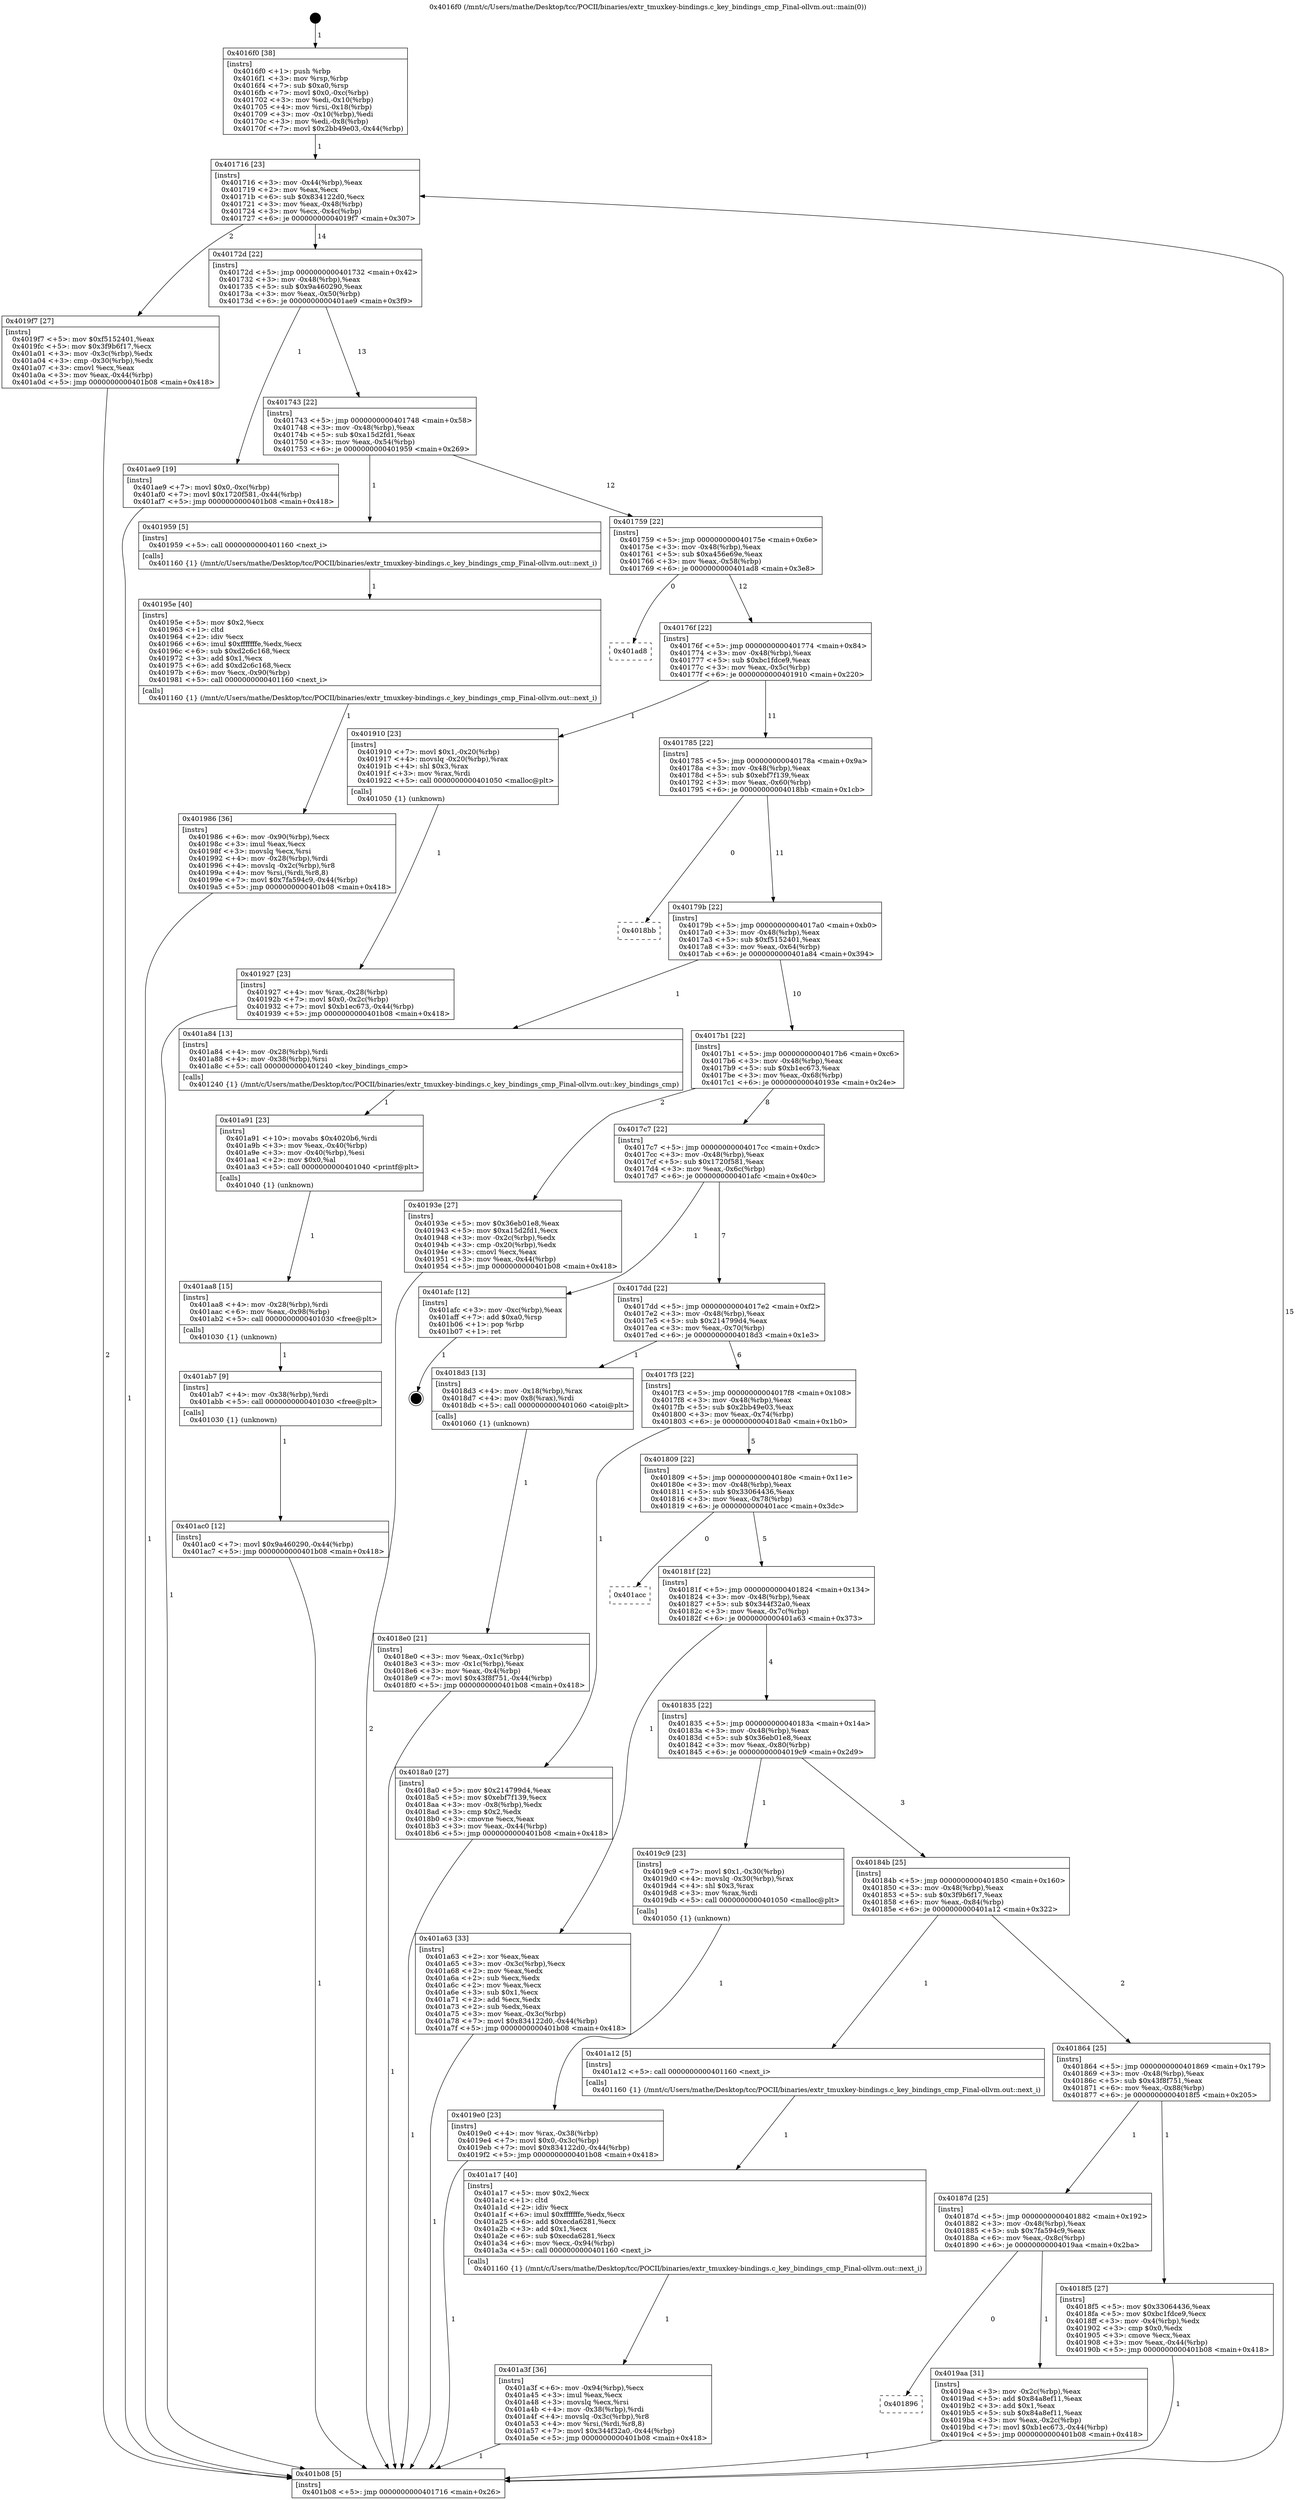 digraph "0x4016f0" {
  label = "0x4016f0 (/mnt/c/Users/mathe/Desktop/tcc/POCII/binaries/extr_tmuxkey-bindings.c_key_bindings_cmp_Final-ollvm.out::main(0))"
  labelloc = "t"
  node[shape=record]

  Entry [label="",width=0.3,height=0.3,shape=circle,fillcolor=black,style=filled]
  "0x401716" [label="{
     0x401716 [23]\l
     | [instrs]\l
     &nbsp;&nbsp;0x401716 \<+3\>: mov -0x44(%rbp),%eax\l
     &nbsp;&nbsp;0x401719 \<+2\>: mov %eax,%ecx\l
     &nbsp;&nbsp;0x40171b \<+6\>: sub $0x834122d0,%ecx\l
     &nbsp;&nbsp;0x401721 \<+3\>: mov %eax,-0x48(%rbp)\l
     &nbsp;&nbsp;0x401724 \<+3\>: mov %ecx,-0x4c(%rbp)\l
     &nbsp;&nbsp;0x401727 \<+6\>: je 00000000004019f7 \<main+0x307\>\l
  }"]
  "0x4019f7" [label="{
     0x4019f7 [27]\l
     | [instrs]\l
     &nbsp;&nbsp;0x4019f7 \<+5\>: mov $0xf5152401,%eax\l
     &nbsp;&nbsp;0x4019fc \<+5\>: mov $0x3f9b6f17,%ecx\l
     &nbsp;&nbsp;0x401a01 \<+3\>: mov -0x3c(%rbp),%edx\l
     &nbsp;&nbsp;0x401a04 \<+3\>: cmp -0x30(%rbp),%edx\l
     &nbsp;&nbsp;0x401a07 \<+3\>: cmovl %ecx,%eax\l
     &nbsp;&nbsp;0x401a0a \<+3\>: mov %eax,-0x44(%rbp)\l
     &nbsp;&nbsp;0x401a0d \<+5\>: jmp 0000000000401b08 \<main+0x418\>\l
  }"]
  "0x40172d" [label="{
     0x40172d [22]\l
     | [instrs]\l
     &nbsp;&nbsp;0x40172d \<+5\>: jmp 0000000000401732 \<main+0x42\>\l
     &nbsp;&nbsp;0x401732 \<+3\>: mov -0x48(%rbp),%eax\l
     &nbsp;&nbsp;0x401735 \<+5\>: sub $0x9a460290,%eax\l
     &nbsp;&nbsp;0x40173a \<+3\>: mov %eax,-0x50(%rbp)\l
     &nbsp;&nbsp;0x40173d \<+6\>: je 0000000000401ae9 \<main+0x3f9\>\l
  }"]
  Exit [label="",width=0.3,height=0.3,shape=circle,fillcolor=black,style=filled,peripheries=2]
  "0x401ae9" [label="{
     0x401ae9 [19]\l
     | [instrs]\l
     &nbsp;&nbsp;0x401ae9 \<+7\>: movl $0x0,-0xc(%rbp)\l
     &nbsp;&nbsp;0x401af0 \<+7\>: movl $0x1720f581,-0x44(%rbp)\l
     &nbsp;&nbsp;0x401af7 \<+5\>: jmp 0000000000401b08 \<main+0x418\>\l
  }"]
  "0x401743" [label="{
     0x401743 [22]\l
     | [instrs]\l
     &nbsp;&nbsp;0x401743 \<+5\>: jmp 0000000000401748 \<main+0x58\>\l
     &nbsp;&nbsp;0x401748 \<+3\>: mov -0x48(%rbp),%eax\l
     &nbsp;&nbsp;0x40174b \<+5\>: sub $0xa15d2fd1,%eax\l
     &nbsp;&nbsp;0x401750 \<+3\>: mov %eax,-0x54(%rbp)\l
     &nbsp;&nbsp;0x401753 \<+6\>: je 0000000000401959 \<main+0x269\>\l
  }"]
  "0x401ac0" [label="{
     0x401ac0 [12]\l
     | [instrs]\l
     &nbsp;&nbsp;0x401ac0 \<+7\>: movl $0x9a460290,-0x44(%rbp)\l
     &nbsp;&nbsp;0x401ac7 \<+5\>: jmp 0000000000401b08 \<main+0x418\>\l
  }"]
  "0x401959" [label="{
     0x401959 [5]\l
     | [instrs]\l
     &nbsp;&nbsp;0x401959 \<+5\>: call 0000000000401160 \<next_i\>\l
     | [calls]\l
     &nbsp;&nbsp;0x401160 \{1\} (/mnt/c/Users/mathe/Desktop/tcc/POCII/binaries/extr_tmuxkey-bindings.c_key_bindings_cmp_Final-ollvm.out::next_i)\l
  }"]
  "0x401759" [label="{
     0x401759 [22]\l
     | [instrs]\l
     &nbsp;&nbsp;0x401759 \<+5\>: jmp 000000000040175e \<main+0x6e\>\l
     &nbsp;&nbsp;0x40175e \<+3\>: mov -0x48(%rbp),%eax\l
     &nbsp;&nbsp;0x401761 \<+5\>: sub $0xa456e69e,%eax\l
     &nbsp;&nbsp;0x401766 \<+3\>: mov %eax,-0x58(%rbp)\l
     &nbsp;&nbsp;0x401769 \<+6\>: je 0000000000401ad8 \<main+0x3e8\>\l
  }"]
  "0x401ab7" [label="{
     0x401ab7 [9]\l
     | [instrs]\l
     &nbsp;&nbsp;0x401ab7 \<+4\>: mov -0x38(%rbp),%rdi\l
     &nbsp;&nbsp;0x401abb \<+5\>: call 0000000000401030 \<free@plt\>\l
     | [calls]\l
     &nbsp;&nbsp;0x401030 \{1\} (unknown)\l
  }"]
  "0x401ad8" [label="{
     0x401ad8\l
  }", style=dashed]
  "0x40176f" [label="{
     0x40176f [22]\l
     | [instrs]\l
     &nbsp;&nbsp;0x40176f \<+5\>: jmp 0000000000401774 \<main+0x84\>\l
     &nbsp;&nbsp;0x401774 \<+3\>: mov -0x48(%rbp),%eax\l
     &nbsp;&nbsp;0x401777 \<+5\>: sub $0xbc1fdce9,%eax\l
     &nbsp;&nbsp;0x40177c \<+3\>: mov %eax,-0x5c(%rbp)\l
     &nbsp;&nbsp;0x40177f \<+6\>: je 0000000000401910 \<main+0x220\>\l
  }"]
  "0x401aa8" [label="{
     0x401aa8 [15]\l
     | [instrs]\l
     &nbsp;&nbsp;0x401aa8 \<+4\>: mov -0x28(%rbp),%rdi\l
     &nbsp;&nbsp;0x401aac \<+6\>: mov %eax,-0x98(%rbp)\l
     &nbsp;&nbsp;0x401ab2 \<+5\>: call 0000000000401030 \<free@plt\>\l
     | [calls]\l
     &nbsp;&nbsp;0x401030 \{1\} (unknown)\l
  }"]
  "0x401910" [label="{
     0x401910 [23]\l
     | [instrs]\l
     &nbsp;&nbsp;0x401910 \<+7\>: movl $0x1,-0x20(%rbp)\l
     &nbsp;&nbsp;0x401917 \<+4\>: movslq -0x20(%rbp),%rax\l
     &nbsp;&nbsp;0x40191b \<+4\>: shl $0x3,%rax\l
     &nbsp;&nbsp;0x40191f \<+3\>: mov %rax,%rdi\l
     &nbsp;&nbsp;0x401922 \<+5\>: call 0000000000401050 \<malloc@plt\>\l
     | [calls]\l
     &nbsp;&nbsp;0x401050 \{1\} (unknown)\l
  }"]
  "0x401785" [label="{
     0x401785 [22]\l
     | [instrs]\l
     &nbsp;&nbsp;0x401785 \<+5\>: jmp 000000000040178a \<main+0x9a\>\l
     &nbsp;&nbsp;0x40178a \<+3\>: mov -0x48(%rbp),%eax\l
     &nbsp;&nbsp;0x40178d \<+5\>: sub $0xebf7f139,%eax\l
     &nbsp;&nbsp;0x401792 \<+3\>: mov %eax,-0x60(%rbp)\l
     &nbsp;&nbsp;0x401795 \<+6\>: je 00000000004018bb \<main+0x1cb\>\l
  }"]
  "0x401a91" [label="{
     0x401a91 [23]\l
     | [instrs]\l
     &nbsp;&nbsp;0x401a91 \<+10\>: movabs $0x4020b6,%rdi\l
     &nbsp;&nbsp;0x401a9b \<+3\>: mov %eax,-0x40(%rbp)\l
     &nbsp;&nbsp;0x401a9e \<+3\>: mov -0x40(%rbp),%esi\l
     &nbsp;&nbsp;0x401aa1 \<+2\>: mov $0x0,%al\l
     &nbsp;&nbsp;0x401aa3 \<+5\>: call 0000000000401040 \<printf@plt\>\l
     | [calls]\l
     &nbsp;&nbsp;0x401040 \{1\} (unknown)\l
  }"]
  "0x4018bb" [label="{
     0x4018bb\l
  }", style=dashed]
  "0x40179b" [label="{
     0x40179b [22]\l
     | [instrs]\l
     &nbsp;&nbsp;0x40179b \<+5\>: jmp 00000000004017a0 \<main+0xb0\>\l
     &nbsp;&nbsp;0x4017a0 \<+3\>: mov -0x48(%rbp),%eax\l
     &nbsp;&nbsp;0x4017a3 \<+5\>: sub $0xf5152401,%eax\l
     &nbsp;&nbsp;0x4017a8 \<+3\>: mov %eax,-0x64(%rbp)\l
     &nbsp;&nbsp;0x4017ab \<+6\>: je 0000000000401a84 \<main+0x394\>\l
  }"]
  "0x401a3f" [label="{
     0x401a3f [36]\l
     | [instrs]\l
     &nbsp;&nbsp;0x401a3f \<+6\>: mov -0x94(%rbp),%ecx\l
     &nbsp;&nbsp;0x401a45 \<+3\>: imul %eax,%ecx\l
     &nbsp;&nbsp;0x401a48 \<+3\>: movslq %ecx,%rsi\l
     &nbsp;&nbsp;0x401a4b \<+4\>: mov -0x38(%rbp),%rdi\l
     &nbsp;&nbsp;0x401a4f \<+4\>: movslq -0x3c(%rbp),%r8\l
     &nbsp;&nbsp;0x401a53 \<+4\>: mov %rsi,(%rdi,%r8,8)\l
     &nbsp;&nbsp;0x401a57 \<+7\>: movl $0x344f32a0,-0x44(%rbp)\l
     &nbsp;&nbsp;0x401a5e \<+5\>: jmp 0000000000401b08 \<main+0x418\>\l
  }"]
  "0x401a84" [label="{
     0x401a84 [13]\l
     | [instrs]\l
     &nbsp;&nbsp;0x401a84 \<+4\>: mov -0x28(%rbp),%rdi\l
     &nbsp;&nbsp;0x401a88 \<+4\>: mov -0x38(%rbp),%rsi\l
     &nbsp;&nbsp;0x401a8c \<+5\>: call 0000000000401240 \<key_bindings_cmp\>\l
     | [calls]\l
     &nbsp;&nbsp;0x401240 \{1\} (/mnt/c/Users/mathe/Desktop/tcc/POCII/binaries/extr_tmuxkey-bindings.c_key_bindings_cmp_Final-ollvm.out::key_bindings_cmp)\l
  }"]
  "0x4017b1" [label="{
     0x4017b1 [22]\l
     | [instrs]\l
     &nbsp;&nbsp;0x4017b1 \<+5\>: jmp 00000000004017b6 \<main+0xc6\>\l
     &nbsp;&nbsp;0x4017b6 \<+3\>: mov -0x48(%rbp),%eax\l
     &nbsp;&nbsp;0x4017b9 \<+5\>: sub $0xb1ec673,%eax\l
     &nbsp;&nbsp;0x4017be \<+3\>: mov %eax,-0x68(%rbp)\l
     &nbsp;&nbsp;0x4017c1 \<+6\>: je 000000000040193e \<main+0x24e\>\l
  }"]
  "0x401a17" [label="{
     0x401a17 [40]\l
     | [instrs]\l
     &nbsp;&nbsp;0x401a17 \<+5\>: mov $0x2,%ecx\l
     &nbsp;&nbsp;0x401a1c \<+1\>: cltd\l
     &nbsp;&nbsp;0x401a1d \<+2\>: idiv %ecx\l
     &nbsp;&nbsp;0x401a1f \<+6\>: imul $0xfffffffe,%edx,%ecx\l
     &nbsp;&nbsp;0x401a25 \<+6\>: add $0xecda6281,%ecx\l
     &nbsp;&nbsp;0x401a2b \<+3\>: add $0x1,%ecx\l
     &nbsp;&nbsp;0x401a2e \<+6\>: sub $0xecda6281,%ecx\l
     &nbsp;&nbsp;0x401a34 \<+6\>: mov %ecx,-0x94(%rbp)\l
     &nbsp;&nbsp;0x401a3a \<+5\>: call 0000000000401160 \<next_i\>\l
     | [calls]\l
     &nbsp;&nbsp;0x401160 \{1\} (/mnt/c/Users/mathe/Desktop/tcc/POCII/binaries/extr_tmuxkey-bindings.c_key_bindings_cmp_Final-ollvm.out::next_i)\l
  }"]
  "0x40193e" [label="{
     0x40193e [27]\l
     | [instrs]\l
     &nbsp;&nbsp;0x40193e \<+5\>: mov $0x36eb01e8,%eax\l
     &nbsp;&nbsp;0x401943 \<+5\>: mov $0xa15d2fd1,%ecx\l
     &nbsp;&nbsp;0x401948 \<+3\>: mov -0x2c(%rbp),%edx\l
     &nbsp;&nbsp;0x40194b \<+3\>: cmp -0x20(%rbp),%edx\l
     &nbsp;&nbsp;0x40194e \<+3\>: cmovl %ecx,%eax\l
     &nbsp;&nbsp;0x401951 \<+3\>: mov %eax,-0x44(%rbp)\l
     &nbsp;&nbsp;0x401954 \<+5\>: jmp 0000000000401b08 \<main+0x418\>\l
  }"]
  "0x4017c7" [label="{
     0x4017c7 [22]\l
     | [instrs]\l
     &nbsp;&nbsp;0x4017c7 \<+5\>: jmp 00000000004017cc \<main+0xdc\>\l
     &nbsp;&nbsp;0x4017cc \<+3\>: mov -0x48(%rbp),%eax\l
     &nbsp;&nbsp;0x4017cf \<+5\>: sub $0x1720f581,%eax\l
     &nbsp;&nbsp;0x4017d4 \<+3\>: mov %eax,-0x6c(%rbp)\l
     &nbsp;&nbsp;0x4017d7 \<+6\>: je 0000000000401afc \<main+0x40c\>\l
  }"]
  "0x4019e0" [label="{
     0x4019e0 [23]\l
     | [instrs]\l
     &nbsp;&nbsp;0x4019e0 \<+4\>: mov %rax,-0x38(%rbp)\l
     &nbsp;&nbsp;0x4019e4 \<+7\>: movl $0x0,-0x3c(%rbp)\l
     &nbsp;&nbsp;0x4019eb \<+7\>: movl $0x834122d0,-0x44(%rbp)\l
     &nbsp;&nbsp;0x4019f2 \<+5\>: jmp 0000000000401b08 \<main+0x418\>\l
  }"]
  "0x401afc" [label="{
     0x401afc [12]\l
     | [instrs]\l
     &nbsp;&nbsp;0x401afc \<+3\>: mov -0xc(%rbp),%eax\l
     &nbsp;&nbsp;0x401aff \<+7\>: add $0xa0,%rsp\l
     &nbsp;&nbsp;0x401b06 \<+1\>: pop %rbp\l
     &nbsp;&nbsp;0x401b07 \<+1\>: ret\l
  }"]
  "0x4017dd" [label="{
     0x4017dd [22]\l
     | [instrs]\l
     &nbsp;&nbsp;0x4017dd \<+5\>: jmp 00000000004017e2 \<main+0xf2\>\l
     &nbsp;&nbsp;0x4017e2 \<+3\>: mov -0x48(%rbp),%eax\l
     &nbsp;&nbsp;0x4017e5 \<+5\>: sub $0x214799d4,%eax\l
     &nbsp;&nbsp;0x4017ea \<+3\>: mov %eax,-0x70(%rbp)\l
     &nbsp;&nbsp;0x4017ed \<+6\>: je 00000000004018d3 \<main+0x1e3\>\l
  }"]
  "0x401896" [label="{
     0x401896\l
  }", style=dashed]
  "0x4018d3" [label="{
     0x4018d3 [13]\l
     | [instrs]\l
     &nbsp;&nbsp;0x4018d3 \<+4\>: mov -0x18(%rbp),%rax\l
     &nbsp;&nbsp;0x4018d7 \<+4\>: mov 0x8(%rax),%rdi\l
     &nbsp;&nbsp;0x4018db \<+5\>: call 0000000000401060 \<atoi@plt\>\l
     | [calls]\l
     &nbsp;&nbsp;0x401060 \{1\} (unknown)\l
  }"]
  "0x4017f3" [label="{
     0x4017f3 [22]\l
     | [instrs]\l
     &nbsp;&nbsp;0x4017f3 \<+5\>: jmp 00000000004017f8 \<main+0x108\>\l
     &nbsp;&nbsp;0x4017f8 \<+3\>: mov -0x48(%rbp),%eax\l
     &nbsp;&nbsp;0x4017fb \<+5\>: sub $0x2bb49e03,%eax\l
     &nbsp;&nbsp;0x401800 \<+3\>: mov %eax,-0x74(%rbp)\l
     &nbsp;&nbsp;0x401803 \<+6\>: je 00000000004018a0 \<main+0x1b0\>\l
  }"]
  "0x4019aa" [label="{
     0x4019aa [31]\l
     | [instrs]\l
     &nbsp;&nbsp;0x4019aa \<+3\>: mov -0x2c(%rbp),%eax\l
     &nbsp;&nbsp;0x4019ad \<+5\>: add $0x84a8ef11,%eax\l
     &nbsp;&nbsp;0x4019b2 \<+3\>: add $0x1,%eax\l
     &nbsp;&nbsp;0x4019b5 \<+5\>: sub $0x84a8ef11,%eax\l
     &nbsp;&nbsp;0x4019ba \<+3\>: mov %eax,-0x2c(%rbp)\l
     &nbsp;&nbsp;0x4019bd \<+7\>: movl $0xb1ec673,-0x44(%rbp)\l
     &nbsp;&nbsp;0x4019c4 \<+5\>: jmp 0000000000401b08 \<main+0x418\>\l
  }"]
  "0x4018a0" [label="{
     0x4018a0 [27]\l
     | [instrs]\l
     &nbsp;&nbsp;0x4018a0 \<+5\>: mov $0x214799d4,%eax\l
     &nbsp;&nbsp;0x4018a5 \<+5\>: mov $0xebf7f139,%ecx\l
     &nbsp;&nbsp;0x4018aa \<+3\>: mov -0x8(%rbp),%edx\l
     &nbsp;&nbsp;0x4018ad \<+3\>: cmp $0x2,%edx\l
     &nbsp;&nbsp;0x4018b0 \<+3\>: cmovne %ecx,%eax\l
     &nbsp;&nbsp;0x4018b3 \<+3\>: mov %eax,-0x44(%rbp)\l
     &nbsp;&nbsp;0x4018b6 \<+5\>: jmp 0000000000401b08 \<main+0x418\>\l
  }"]
  "0x401809" [label="{
     0x401809 [22]\l
     | [instrs]\l
     &nbsp;&nbsp;0x401809 \<+5\>: jmp 000000000040180e \<main+0x11e\>\l
     &nbsp;&nbsp;0x40180e \<+3\>: mov -0x48(%rbp),%eax\l
     &nbsp;&nbsp;0x401811 \<+5\>: sub $0x33064436,%eax\l
     &nbsp;&nbsp;0x401816 \<+3\>: mov %eax,-0x78(%rbp)\l
     &nbsp;&nbsp;0x401819 \<+6\>: je 0000000000401acc \<main+0x3dc\>\l
  }"]
  "0x401b08" [label="{
     0x401b08 [5]\l
     | [instrs]\l
     &nbsp;&nbsp;0x401b08 \<+5\>: jmp 0000000000401716 \<main+0x26\>\l
  }"]
  "0x4016f0" [label="{
     0x4016f0 [38]\l
     | [instrs]\l
     &nbsp;&nbsp;0x4016f0 \<+1\>: push %rbp\l
     &nbsp;&nbsp;0x4016f1 \<+3\>: mov %rsp,%rbp\l
     &nbsp;&nbsp;0x4016f4 \<+7\>: sub $0xa0,%rsp\l
     &nbsp;&nbsp;0x4016fb \<+7\>: movl $0x0,-0xc(%rbp)\l
     &nbsp;&nbsp;0x401702 \<+3\>: mov %edi,-0x10(%rbp)\l
     &nbsp;&nbsp;0x401705 \<+4\>: mov %rsi,-0x18(%rbp)\l
     &nbsp;&nbsp;0x401709 \<+3\>: mov -0x10(%rbp),%edi\l
     &nbsp;&nbsp;0x40170c \<+3\>: mov %edi,-0x8(%rbp)\l
     &nbsp;&nbsp;0x40170f \<+7\>: movl $0x2bb49e03,-0x44(%rbp)\l
  }"]
  "0x4018e0" [label="{
     0x4018e0 [21]\l
     | [instrs]\l
     &nbsp;&nbsp;0x4018e0 \<+3\>: mov %eax,-0x1c(%rbp)\l
     &nbsp;&nbsp;0x4018e3 \<+3\>: mov -0x1c(%rbp),%eax\l
     &nbsp;&nbsp;0x4018e6 \<+3\>: mov %eax,-0x4(%rbp)\l
     &nbsp;&nbsp;0x4018e9 \<+7\>: movl $0x43f8f751,-0x44(%rbp)\l
     &nbsp;&nbsp;0x4018f0 \<+5\>: jmp 0000000000401b08 \<main+0x418\>\l
  }"]
  "0x401986" [label="{
     0x401986 [36]\l
     | [instrs]\l
     &nbsp;&nbsp;0x401986 \<+6\>: mov -0x90(%rbp),%ecx\l
     &nbsp;&nbsp;0x40198c \<+3\>: imul %eax,%ecx\l
     &nbsp;&nbsp;0x40198f \<+3\>: movslq %ecx,%rsi\l
     &nbsp;&nbsp;0x401992 \<+4\>: mov -0x28(%rbp),%rdi\l
     &nbsp;&nbsp;0x401996 \<+4\>: movslq -0x2c(%rbp),%r8\l
     &nbsp;&nbsp;0x40199a \<+4\>: mov %rsi,(%rdi,%r8,8)\l
     &nbsp;&nbsp;0x40199e \<+7\>: movl $0x7fa594c9,-0x44(%rbp)\l
     &nbsp;&nbsp;0x4019a5 \<+5\>: jmp 0000000000401b08 \<main+0x418\>\l
  }"]
  "0x401acc" [label="{
     0x401acc\l
  }", style=dashed]
  "0x40181f" [label="{
     0x40181f [22]\l
     | [instrs]\l
     &nbsp;&nbsp;0x40181f \<+5\>: jmp 0000000000401824 \<main+0x134\>\l
     &nbsp;&nbsp;0x401824 \<+3\>: mov -0x48(%rbp),%eax\l
     &nbsp;&nbsp;0x401827 \<+5\>: sub $0x344f32a0,%eax\l
     &nbsp;&nbsp;0x40182c \<+3\>: mov %eax,-0x7c(%rbp)\l
     &nbsp;&nbsp;0x40182f \<+6\>: je 0000000000401a63 \<main+0x373\>\l
  }"]
  "0x40195e" [label="{
     0x40195e [40]\l
     | [instrs]\l
     &nbsp;&nbsp;0x40195e \<+5\>: mov $0x2,%ecx\l
     &nbsp;&nbsp;0x401963 \<+1\>: cltd\l
     &nbsp;&nbsp;0x401964 \<+2\>: idiv %ecx\l
     &nbsp;&nbsp;0x401966 \<+6\>: imul $0xfffffffe,%edx,%ecx\l
     &nbsp;&nbsp;0x40196c \<+6\>: sub $0xd2c6c168,%ecx\l
     &nbsp;&nbsp;0x401972 \<+3\>: add $0x1,%ecx\l
     &nbsp;&nbsp;0x401975 \<+6\>: add $0xd2c6c168,%ecx\l
     &nbsp;&nbsp;0x40197b \<+6\>: mov %ecx,-0x90(%rbp)\l
     &nbsp;&nbsp;0x401981 \<+5\>: call 0000000000401160 \<next_i\>\l
     | [calls]\l
     &nbsp;&nbsp;0x401160 \{1\} (/mnt/c/Users/mathe/Desktop/tcc/POCII/binaries/extr_tmuxkey-bindings.c_key_bindings_cmp_Final-ollvm.out::next_i)\l
  }"]
  "0x401a63" [label="{
     0x401a63 [33]\l
     | [instrs]\l
     &nbsp;&nbsp;0x401a63 \<+2\>: xor %eax,%eax\l
     &nbsp;&nbsp;0x401a65 \<+3\>: mov -0x3c(%rbp),%ecx\l
     &nbsp;&nbsp;0x401a68 \<+2\>: mov %eax,%edx\l
     &nbsp;&nbsp;0x401a6a \<+2\>: sub %ecx,%edx\l
     &nbsp;&nbsp;0x401a6c \<+2\>: mov %eax,%ecx\l
     &nbsp;&nbsp;0x401a6e \<+3\>: sub $0x1,%ecx\l
     &nbsp;&nbsp;0x401a71 \<+2\>: add %ecx,%edx\l
     &nbsp;&nbsp;0x401a73 \<+2\>: sub %edx,%eax\l
     &nbsp;&nbsp;0x401a75 \<+3\>: mov %eax,-0x3c(%rbp)\l
     &nbsp;&nbsp;0x401a78 \<+7\>: movl $0x834122d0,-0x44(%rbp)\l
     &nbsp;&nbsp;0x401a7f \<+5\>: jmp 0000000000401b08 \<main+0x418\>\l
  }"]
  "0x401835" [label="{
     0x401835 [22]\l
     | [instrs]\l
     &nbsp;&nbsp;0x401835 \<+5\>: jmp 000000000040183a \<main+0x14a\>\l
     &nbsp;&nbsp;0x40183a \<+3\>: mov -0x48(%rbp),%eax\l
     &nbsp;&nbsp;0x40183d \<+5\>: sub $0x36eb01e8,%eax\l
     &nbsp;&nbsp;0x401842 \<+3\>: mov %eax,-0x80(%rbp)\l
     &nbsp;&nbsp;0x401845 \<+6\>: je 00000000004019c9 \<main+0x2d9\>\l
  }"]
  "0x401927" [label="{
     0x401927 [23]\l
     | [instrs]\l
     &nbsp;&nbsp;0x401927 \<+4\>: mov %rax,-0x28(%rbp)\l
     &nbsp;&nbsp;0x40192b \<+7\>: movl $0x0,-0x2c(%rbp)\l
     &nbsp;&nbsp;0x401932 \<+7\>: movl $0xb1ec673,-0x44(%rbp)\l
     &nbsp;&nbsp;0x401939 \<+5\>: jmp 0000000000401b08 \<main+0x418\>\l
  }"]
  "0x4019c9" [label="{
     0x4019c9 [23]\l
     | [instrs]\l
     &nbsp;&nbsp;0x4019c9 \<+7\>: movl $0x1,-0x30(%rbp)\l
     &nbsp;&nbsp;0x4019d0 \<+4\>: movslq -0x30(%rbp),%rax\l
     &nbsp;&nbsp;0x4019d4 \<+4\>: shl $0x3,%rax\l
     &nbsp;&nbsp;0x4019d8 \<+3\>: mov %rax,%rdi\l
     &nbsp;&nbsp;0x4019db \<+5\>: call 0000000000401050 \<malloc@plt\>\l
     | [calls]\l
     &nbsp;&nbsp;0x401050 \{1\} (unknown)\l
  }"]
  "0x40184b" [label="{
     0x40184b [25]\l
     | [instrs]\l
     &nbsp;&nbsp;0x40184b \<+5\>: jmp 0000000000401850 \<main+0x160\>\l
     &nbsp;&nbsp;0x401850 \<+3\>: mov -0x48(%rbp),%eax\l
     &nbsp;&nbsp;0x401853 \<+5\>: sub $0x3f9b6f17,%eax\l
     &nbsp;&nbsp;0x401858 \<+6\>: mov %eax,-0x84(%rbp)\l
     &nbsp;&nbsp;0x40185e \<+6\>: je 0000000000401a12 \<main+0x322\>\l
  }"]
  "0x40187d" [label="{
     0x40187d [25]\l
     | [instrs]\l
     &nbsp;&nbsp;0x40187d \<+5\>: jmp 0000000000401882 \<main+0x192\>\l
     &nbsp;&nbsp;0x401882 \<+3\>: mov -0x48(%rbp),%eax\l
     &nbsp;&nbsp;0x401885 \<+5\>: sub $0x7fa594c9,%eax\l
     &nbsp;&nbsp;0x40188a \<+6\>: mov %eax,-0x8c(%rbp)\l
     &nbsp;&nbsp;0x401890 \<+6\>: je 00000000004019aa \<main+0x2ba\>\l
  }"]
  "0x401a12" [label="{
     0x401a12 [5]\l
     | [instrs]\l
     &nbsp;&nbsp;0x401a12 \<+5\>: call 0000000000401160 \<next_i\>\l
     | [calls]\l
     &nbsp;&nbsp;0x401160 \{1\} (/mnt/c/Users/mathe/Desktop/tcc/POCII/binaries/extr_tmuxkey-bindings.c_key_bindings_cmp_Final-ollvm.out::next_i)\l
  }"]
  "0x401864" [label="{
     0x401864 [25]\l
     | [instrs]\l
     &nbsp;&nbsp;0x401864 \<+5\>: jmp 0000000000401869 \<main+0x179\>\l
     &nbsp;&nbsp;0x401869 \<+3\>: mov -0x48(%rbp),%eax\l
     &nbsp;&nbsp;0x40186c \<+5\>: sub $0x43f8f751,%eax\l
     &nbsp;&nbsp;0x401871 \<+6\>: mov %eax,-0x88(%rbp)\l
     &nbsp;&nbsp;0x401877 \<+6\>: je 00000000004018f5 \<main+0x205\>\l
  }"]
  "0x4018f5" [label="{
     0x4018f5 [27]\l
     | [instrs]\l
     &nbsp;&nbsp;0x4018f5 \<+5\>: mov $0x33064436,%eax\l
     &nbsp;&nbsp;0x4018fa \<+5\>: mov $0xbc1fdce9,%ecx\l
     &nbsp;&nbsp;0x4018ff \<+3\>: mov -0x4(%rbp),%edx\l
     &nbsp;&nbsp;0x401902 \<+3\>: cmp $0x0,%edx\l
     &nbsp;&nbsp;0x401905 \<+3\>: cmove %ecx,%eax\l
     &nbsp;&nbsp;0x401908 \<+3\>: mov %eax,-0x44(%rbp)\l
     &nbsp;&nbsp;0x40190b \<+5\>: jmp 0000000000401b08 \<main+0x418\>\l
  }"]
  Entry -> "0x4016f0" [label=" 1"]
  "0x401716" -> "0x4019f7" [label=" 2"]
  "0x401716" -> "0x40172d" [label=" 14"]
  "0x401afc" -> Exit [label=" 1"]
  "0x40172d" -> "0x401ae9" [label=" 1"]
  "0x40172d" -> "0x401743" [label=" 13"]
  "0x401ae9" -> "0x401b08" [label=" 1"]
  "0x401743" -> "0x401959" [label=" 1"]
  "0x401743" -> "0x401759" [label=" 12"]
  "0x401ac0" -> "0x401b08" [label=" 1"]
  "0x401759" -> "0x401ad8" [label=" 0"]
  "0x401759" -> "0x40176f" [label=" 12"]
  "0x401ab7" -> "0x401ac0" [label=" 1"]
  "0x40176f" -> "0x401910" [label=" 1"]
  "0x40176f" -> "0x401785" [label=" 11"]
  "0x401aa8" -> "0x401ab7" [label=" 1"]
  "0x401785" -> "0x4018bb" [label=" 0"]
  "0x401785" -> "0x40179b" [label=" 11"]
  "0x401a91" -> "0x401aa8" [label=" 1"]
  "0x40179b" -> "0x401a84" [label=" 1"]
  "0x40179b" -> "0x4017b1" [label=" 10"]
  "0x401a84" -> "0x401a91" [label=" 1"]
  "0x4017b1" -> "0x40193e" [label=" 2"]
  "0x4017b1" -> "0x4017c7" [label=" 8"]
  "0x401a63" -> "0x401b08" [label=" 1"]
  "0x4017c7" -> "0x401afc" [label=" 1"]
  "0x4017c7" -> "0x4017dd" [label=" 7"]
  "0x401a3f" -> "0x401b08" [label=" 1"]
  "0x4017dd" -> "0x4018d3" [label=" 1"]
  "0x4017dd" -> "0x4017f3" [label=" 6"]
  "0x401a17" -> "0x401a3f" [label=" 1"]
  "0x4017f3" -> "0x4018a0" [label=" 1"]
  "0x4017f3" -> "0x401809" [label=" 5"]
  "0x4018a0" -> "0x401b08" [label=" 1"]
  "0x4016f0" -> "0x401716" [label=" 1"]
  "0x401b08" -> "0x401716" [label=" 15"]
  "0x4018d3" -> "0x4018e0" [label=" 1"]
  "0x4018e0" -> "0x401b08" [label=" 1"]
  "0x401a12" -> "0x401a17" [label=" 1"]
  "0x401809" -> "0x401acc" [label=" 0"]
  "0x401809" -> "0x40181f" [label=" 5"]
  "0x4019e0" -> "0x401b08" [label=" 1"]
  "0x40181f" -> "0x401a63" [label=" 1"]
  "0x40181f" -> "0x401835" [label=" 4"]
  "0x4019c9" -> "0x4019e0" [label=" 1"]
  "0x401835" -> "0x4019c9" [label=" 1"]
  "0x401835" -> "0x40184b" [label=" 3"]
  "0x4019aa" -> "0x401b08" [label=" 1"]
  "0x40184b" -> "0x401a12" [label=" 1"]
  "0x40184b" -> "0x401864" [label=" 2"]
  "0x40187d" -> "0x401896" [label=" 0"]
  "0x401864" -> "0x4018f5" [label=" 1"]
  "0x401864" -> "0x40187d" [label=" 1"]
  "0x4018f5" -> "0x401b08" [label=" 1"]
  "0x401910" -> "0x401927" [label=" 1"]
  "0x401927" -> "0x401b08" [label=" 1"]
  "0x40193e" -> "0x401b08" [label=" 2"]
  "0x401959" -> "0x40195e" [label=" 1"]
  "0x40195e" -> "0x401986" [label=" 1"]
  "0x401986" -> "0x401b08" [label=" 1"]
  "0x4019f7" -> "0x401b08" [label=" 2"]
  "0x40187d" -> "0x4019aa" [label=" 1"]
}
